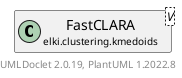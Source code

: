 @startuml
    remove .*\.(Instance|Par|Parameterizer|Factory)$
    set namespaceSeparator none
    hide empty fields
    hide empty methods

    class "<size:14>FastCLARA.Par\n<size:10>elki.clustering.kmedoids" as elki.clustering.kmedoids.FastCLARA.Par<V> [[FastCLARA.Par.html]] {
        {static} +NUMSAMPLES_ID: OptionID
        {static} +SAMPLESIZE_ID: OptionID
        {static} +NOKEEPMED_ID: OptionID
        {static} +RANDOM_ID: OptionID
        ~sampling: double
        ~numsamples: int
        ~keepmed: boolean
        ~random: RandomFactory
        +configure(Parameterization): void
        +make(): FastCLARA<V>
    }

    class "<size:14>FastPAM.Par\n<size:10>elki.clustering.kmedoids" as elki.clustering.kmedoids.FastPAM.Par<V> [[FastPAM.Par.html]]
    class "<size:14>FastCLARA\n<size:10>elki.clustering.kmedoids" as elki.clustering.kmedoids.FastCLARA<V> [[FastCLARA.html]]

    elki.clustering.kmedoids.FastPAM.Par <|-- elki.clustering.kmedoids.FastCLARA.Par
    elki.clustering.kmedoids.FastCLARA +-- elki.clustering.kmedoids.FastCLARA.Par

    center footer UMLDoclet 2.0.19, PlantUML 1.2022.8
@enduml
